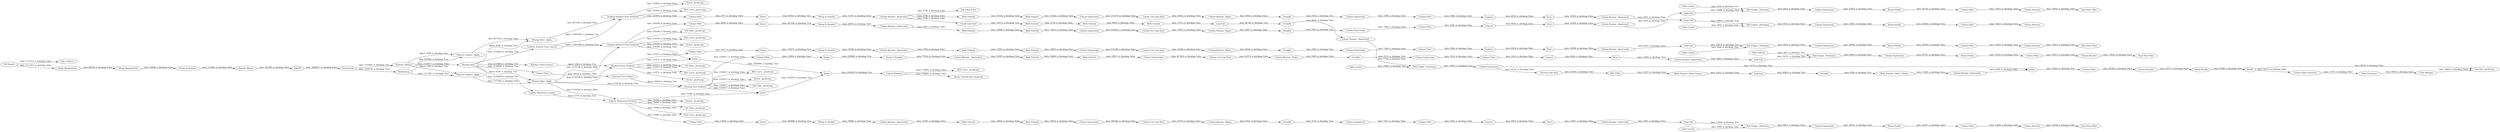 digraph {
	"3968691243549040416_674" [label=SMOTE]
	"2426316510590173305_405" [label="Column Rename _deprecated_"]
	"-6954902035576601345_410" [label="Column Rename _Regex_"]
	"3968691243549040416_624" [label="Top k Row Filter"]
	"3968691243549040416_671" [label="Numeric Outliers _Apply_"]
	"3968691243549040416_633" [label="ROC Curve _JavaScript_"]
	"-426908263849462085_549" [label="Table Creator"]
	"3968691243549040416_637" [label="ROC Curve _JavaScript_"]
	"-8084618286348614754_564" [label="Math Formula"]
	"-6954902035576601345_399" [label="String To Number"]
	"-426908263849462085_528" [label=Unpivot]
	"3968691243549040416_684" [label="Gradient Boosted Trees Predictor"]
	"-2286931565171719757_372" [label=Sorter]
	"2426316510590173305_410" [label="Column Rename _Regex_"]
	"2426316510590173305_402" [label="Column Filter"]
	"-4428414208939214818_371" [label="Column Filter"]
	"-4428414208939214818_397" [label=GroupBy]
	"3968691243549040416_655" [label="Data Explorer"]
	"3968691243549040416_618" [label="Logistic Regression Predictor"]
	"-8084618286348614754_567" [label="Math Formula"]
	"-4428414208939214818_403" [label=Pivot]
	"2426316510590173305_416" [label="Round Double"]
	"-426908263849462085_541" [label="Column Expressions"]
	"-6954902035576601345_371" [label="Column Filter"]
	"-6954902035576601345_409" [label="Column List Loop Start"]
	"-8084618286348614754_566" [label="Column Expressions"]
	"-4428414208939214818_418" [label="Column Resorter"]
	"3968691243549040416_11" [label=Joiner]
	"-4428414208939214818_385" [label="Rule Engine _Dictionary_"]
	"-426908263849462085_539" [label="Column Filter"]
	"-8084618286348614754_587" [label="Round Double"]
	"-6954902035576601345_396" [label="Column Expressions"]
	"-426908263849462085_538" [label="Loop End"]
	"3968691243549040416_682" [label="Numeric Binner"]
	"-2286931565171719757_384" [label="Table Creator"]
	"2426316510590173305_376" [label="Column Rename _deprecated_"]
	"-2286931565171719757_404" [label=Unpivot]
	"-4428414208939214818_405" [label="Column Rename _deprecated_"]
	"2426316510590173305_384" [label="Table Creator"]
	"2426316510590173305_403" [label=Pivot]
	"3968691243549040416_652" [label="Scorer _JavaScript_"]
	"-4428414208939214818_416" [label="Round Double"]
	"3968691243549040416_417" [label="Top k Row Filter"]
	"-8084618286348614754_570" [label="Table Creator"]
	"-2129310287852187201_520" [label="Math Formula"]
	"4122026754565377126_520" [label="Math Formula"]
	"-426908263849462085_536" [label="Column Filter"]
	"-426908263849462085_535" [label="Column Expressions"]
	"-2286931565171719757_410" [label="Column Rename _Regex_"]
	"-2129310287852187201_519" [label="Math Formula"]
	"-4428414208939214818_399" [label="String To Number"]
	"2426316510590173305_372" [label=Sorter]
	"3968691243549040416_589" [label="Line Plot _JavaScript_"]
	"-426908263849462085_545" [label="String To Number"]
	"3968691243549040416_676" [label="Scorer _JavaScript_"]
	"2426316510590173305_396" [label="Column Expressions"]
	"2426316510590173305_409" [label="Column List Loop Start"]
	"3968691243549040416_641" [label="Logistic Regression Learner"]
	"3968691243549040416_665" [label="Missing Value"]
	"-4428414208939214818_410" [label="Column Rename _Regex_"]
	"3968691243549040416_677" [label="ROC Curve _JavaScript_"]
	"-4428414208939214818_372" [label=Sorter]
	"-426908263849462085_542" [label="Rule Engine _Dictionary_"]
	"3968691243549040416_4" [label="Lift Chart _JavaScript_"]
	"2426316510590173305_418" [label="Column Resorter"]
	"3968691243549040416_681" [label="String To Number"]
	"-2286931565171719757_401" [label="Column Expressions"]
	"5535147635054956897_590" [label="Color Manager"]
	"-2286931565171719757_419" [label="Column Filter"]
	"-426908263849462085_529" [label="Column Expressions"]
	"3968691243549040416_625" [label="Lift Chart _JavaScript_"]
	"3968691243549040416_657" [label=Partitioning]
	"3968691243549040416_683" [label="Column Filter"]
	"-2286931565171719757_415" [label="Column Expressions"]
	"-7643806241417327042_520" [label="Math Formula"]
	"-2286931565171719757_405" [label="Column Rename _deprecated_"]
	"-8084618286348614754_569" [label="Column Rename _deprecated_"]
	"-426908263849462085_540" [label="Column List Loop Start"]
	"-8084618286348614754_582" [label=Joiner]
	"-8084618286348614754_585" [label="Column Resorter"]
	"-426908263849462085_544" [label="Column Rename _deprecated_"]
	"-4428414208939214818_402" [label="Column Filter"]
	"3968691243549040416_6" [label="ROC Curve _JavaScript_"]
	"-2286931565171719757_409" [label="Column List Loop Start"]
	"-8084618286348614754_577" [label="Loop End"]
	"-4428414208939214818_401" [label="Column Expressions"]
	"4122026754565377126_519" [label="Math Formula"]
	"-8084618286348614754_573" [label="Math Formula"]
	"-3336717012384494778_519" [label="Math Formula"]
	"-8084618286348614754_584" [label="Column Filter"]
	"-8084618286348614754_580" [label=GroupBy]
	"-4428414208939214818_419" [label="Column Filter"]
	"3968691243549040416_668" [label="ROC Curve _JavaScript_"]
	"3968691243549040416_670" [label="Numeric Outliers"]
	"-6954902035576601345_405" [label="Column Rename _deprecated_"]
	"-2286931565171719757_414" [label="Loop End"]
	"3968691243549040416_667" [label="Missing Value _Apply_"]
	"3968691243549040416_643" [label="Random Forest Learner"]
	"3968691243549040416_14" [label="Column Renamer"]
	"-6954902035576601345_376" [label="Column Rename _deprecated_"]
	"5535147635054956897_592" [label="Table Transposer"]
	"-2286931565171719757_403" [label=Pivot]
	"-426908263849462085_548" [label=Sorter]
	"-4428414208939214818_404" [label=Unpivot]
	"-426908263849462085_537" [label=Pivot]
	"3968691243549040416_680" [label="String Manipulation"]
	"-4428414208939214818_376" [label="Column Rename _deprecated_"]
	"-4099023429171221933_519" [label="Math Formula"]
	"-6954902035576601345_404" [label=Unpivot]
	"-426908263849462085_547" [label="Column Filter"]
	"2426316510590173305_419" [label="Column Filter"]
	"2426316510590173305_399" [label="String To Number"]
	"3968691243549040416_679" [label="String Manipulation"]
	"-2286931565171719757_371" [label="Column Filter"]
	"-4099023429171221933_520" [label="Math Formula"]
	"-4428414208939214818_384" [label="Table Creator"]
	"2426316510590173305_401" [label="Column Expressions"]
	"2426316510590173305_414" [label="Loop End"]
	"3968691243549040416_630" [label="Top k Row Filter"]
	"3968691243549040416_642" [label="Decision Tree Learner"]
	"-6954902035576601345_415" [label="Column Expressions"]
	"3968691243549040416_1" [label="CSV Reader"]
	"2426316510590173305_385" [label="Rule Engine _Dictionary_"]
	"-426908263849462085_533" [label="Column Resorter"]
	"-6954902035576601345_419" [label="Column Filter"]
	"3968691243549040416_620" [label="Random Forest Predictor"]
	"-6954902035576601345_384" [label="Table Creator"]
	"-6954902035576601345_403" [label=Pivot]
	"3968691243549040416_651" [label="Scorer _JavaScript_"]
	"3968691243549040416_10" [label=Joiner]
	"-2286931565171719757_397" [label=GroupBy]
	"3968691243549040416_666" [label="Missing Value _Apply_"]
	"3968691243549040416_532" [label="Top k Row Filter"]
	"-2286931565171719757_399" [label="String To Number"]
	"-8084618286348614754_576" [label="Row Filter"]
	"-8084618286348614754_579" [label="Math Formula _Multi Column_"]
	"3968691243549040416_654" [label="Scorer _JavaScript_"]
	"2426316510590173305_397" [label=GroupBy]
	"3968691243549040416_634" [label="Decision Tree Predictor"]
	"-6954902035576601345_414" [label="Loop End"]
	"3968691243549040416_12" [label=Joiner]
	"3968691243549040416_672" [label="Numeric Outliers _Apply_"]
	"-8084618286348614754_563" [label="Loop End"]
	"-426908263849462085_543" [label=GroupBy]
	"-6954902035576601345_418" [label="Column Resorter"]
	"3968691243549040416_653" [label="Scorer _JavaScript_"]
	"-2286931565171719757_402" [label="Column Filter"]
	"-8084618286348614754_571" [label="Rule Engine _Dictionary_"]
	"2426316510590173305_415" [label="Column Expressions"]
	"-6954902035576601345_416" [label="Round Double"]
	"3968691243549040416_588" [label=RowID]
	"-2286931565171719757_416" [label="Round Double"]
	"3968691243549040416_631" [label="Lift Chart _JavaScript_"]
	"3968691243549040416_658" [label=Partitioning]
	"-6954902035576601345_385" [label="Rule Engine _Dictionary_"]
	"2426316510590173305_404" [label=Unpivot]
	"3968691243549040416_621" [label="Gradient Boosted Trees Predictor"]
	"-3336717012384494778_520" [label="Math Formula"]
	"-4428414208939214818_396" [label="Column Expressions"]
	"-8084618286348614754_581" [label="Column Rename _deprecated_"]
	"2426316510590173305_371" [label="Column Filter"]
	"3968691243549040416_595" [label="Binary Classification Inspector"]
	"3968691243549040416_627" [label="ROC Curve _JavaScript_"]
	"-2286931565171719757_376" [label="Column Rename _deprecated_"]
	"3968691243549040416_635" [label="Lift Chart _JavaScript_"]
	"5535147635054956897_591" [label="Column Name Extractor"]
	"3968691243549040416_644" [label="Gradient Boosted Trees Learner"]
	"-426908263849462085_531" [label="Column Rename _deprecated_"]
	"-4428414208939214818_409" [label="Column List Loop Start"]
	"-7643806241417327042_519" [label="Math Formula"]
	"-8084618286348614754_562" [label="Chunk Loop Start"]
	"-426908263849462085_530" [label="Round Double"]
	"3968691243549040416_636" [label="Top k Row Filter"]
	"-4428414208939214818_415" [label="Column Expressions"]
	"-2286931565171719757_396" [label="Column Expressions"]
	"-6954902035576601345_397" [label=GroupBy]
	"-8084618286348614754_586" [label="Math Formula _Multi Column_"]
	"-6954902035576601345_402" [label="Column Filter"]
	"-426908263849462085_546" [label="Column Rename _Regex_"]
	"-6954902035576601345_372" [label=Sorter]
	"-6954902035576601345_401" [label="Column Expressions"]
	"-4428414208939214818_414" [label="Loop End"]
	"-8084618286348614754_568" [label=GroupBy]
	"-2286931565171719757_385" [label="Rule Engine _Dictionary_"]
	"-2286931565171719757_418" [label="Column Resorter"]
	"-8084618286348614754_575" [label="Interval Loop Start"]
	"3968691243549040416_642" -> "3968691243549040416_634" [label="object: 55916; is_blocking: True"]
	"-4428414208939214818_405" -> "-4428414208939214818_414" [label="data: 5665; is_blocking: False"]
	"3968691243549040416_644" -> "3968691243549040416_684" [label="object: 12451465; is_blocking: True"]
	"2426316510590173305_416" -> "2426316510590173305_419" [label="data: 18347; is_blocking: False"]
	"-8084618286348614754_568" -> "-8084618286348614754_569" [label="data: 6625; is_blocking: True"]
	"-8084618286348614754_571" -> "-8084618286348614754_566" [label="data: 14857; is_blocking: False"]
	"-2286931565171719757_410" -> "-2286931565171719757_397" [label="data: 9497; is_blocking: False"]
	"-426908263849462085_549" -> "-426908263849462085_542" [label="data: 3950; is_blocking: True"]
	"2426316510590173305_409" -> "2426316510590173305_410" [label="data: 10375; is_blocking: False"]
	"-6954902035576601345_405" -> "-6954902035576601345_414" [label="data: 5655; is_blocking: False"]
	"3968691243549040416_665" -> "3968691243549040416_644" [label="data: 2129484; is_blocking: True"]
	"-4428414208939214818_419" -> "-4428414208939214818_418" [label="data: 15837; is_blocking: False"]
	"-6954902035576601345_401" -> "-6954902035576601345_402" [label="data: 7398; is_blocking: False"]
	"-2286931565171719757_409" -> "-2286931565171719757_410" [label="data: 10507; is_blocking: False"]
	"3968691243549040416_620" -> "3968691243549040416_10" [label="data: 115571; is_blocking: False"]
	"3968691243549040416_644" -> "3968691243549040416_621" [label="object: 12451465; is_blocking: True"]
	"-2286931565171719757_372" -> "-2286931565171719757_399" [label="data: 261109; is_blocking: True"]
	"-426908263849462085_530" -> "-426908263849462085_539" [label="data: 20004; is_blocking: False"]
	"-6954902035576601345_396" -> "-6954902035576601345_409" [label="data: 431396; is_blocking: False"]
	"-4428414208939214818_415" -> "-4428414208939214818_416" [label="data: 20701; is_blocking: False"]
	"3968691243549040416_670" -> "3968691243549040416_671" [label="object: 1598; is_blocking: True"]
	"3968691243549040416_634" -> "3968691243549040416_11" [label="data: 1193617; is_blocking: False"]
	"2426316510590173305_402" -> "2426316510590173305_404" [label="data: 5292; is_blocking: False"]
	"-4428414208939214818_409" -> "-4428414208939214818_410" [label="data: 10375; is_blocking: False"]
	"3968691243549040416_643" -> "3968691243549040416_620" [label="object: 2945; is_blocking: True"]
	"-2286931565171719757_376" -> "4122026754565377126_519" [label="data: 5801; is_blocking: False"]
	"2426316510590173305_396" -> "2426316510590173305_409" [label="data: 394344; is_blocking: False"]
	"-2286931565171719757_401" -> "-2286931565171719757_402" [label="data: 7398; is_blocking: False"]
	"-426908263849462085_528" -> "-426908263849462085_537" [label="data: 6938; is_blocking: False"]
	"3968691243549040416_620" -> "3968691243549040416_625" [label="data: 115571; is_blocking: False"]
	"2426316510590173305_415" -> "2426316510590173305_416" [label="data: 18531; is_blocking: False"]
	"-4428414208939214818_371" -> "-4428414208939214818_372" [label="data: 12804; is_blocking: False"]
	"-8084618286348614754_587" -> "3968691243549040416_588" [label="data: 21969; is_blocking: False"]
	"-4428414208939214818_410" -> "-4428414208939214818_397" [label="data: 9365; is_blocking: False"]
	"2426316510590173305_403" -> "2426316510590173305_405" [label="data: 12987; is_blocking: False"]
	"-8084618286348614754_569" -> "-8084618286348614754_571" [label="data: 5728; is_blocking: False"]
	"3968691243549040416_657" -> "3968691243549040416_670" [label="data: 2130262; is_blocking: True"]
	"-4428414208939214818_384" -> "-4428414208939214818_385" [label="data: 3927; is_blocking: True"]
	"-6954902035576601345_404" -> "-6954902035576601345_403" [label="data: 6924; is_blocking: False"]
	"-426908263849462085_536" -> "-426908263849462085_528" [label="data: 5286; is_blocking: False"]
	"3968691243549040416_681" -> "3968691243549040416_682" [label="data: 131893; is_blocking: False"]
	"3968691243549040416_621" -> "3968691243549040416_10" [label="data: 274109; is_blocking: False"]
	"4122026754565377126_519" -> "4122026754565377126_520" [label="data: 13668; is_blocking: False"]
	"-4428414208939214818_401" -> "-4428414208939214818_402" [label="data: 7410; is_blocking: False"]
	"3968691243549040416_683" -> "3968691243549040416_642" [label="data: 39418; is_blocking: False"]
	"3968691243549040416_684" -> "3968691243549040416_676" [label="data: 125092; is_blocking: False"]
	"2426316510590173305_405" -> "2426316510590173305_414" [label="data: 5667; is_blocking: False"]
	"-426908263849462085_538" -> "-426908263849462085_542" [label="data: 16695; is_blocking: True"]
	"-8084618286348614754_563" -> "-8084618286348614754_568" [label="data: 98746; is_blocking: True"]
	"-8084618286348614754_575" -> "-8084618286348614754_576" [label="data: 14266; is_blocking: False"]
	"-4428414208939214818_385" -> "-4428414208939214818_415" [label="data: 9464; is_blocking: False"]
	"-4428414208939214818_372" -> "-4428414208939214818_399" [label="data: 239088; is_blocking: True"]
	"-2286931565171719757_402" -> "-2286931565171719757_404" [label="data: 5286; is_blocking: False"]
	"4122026754565377126_520" -> "-2286931565171719757_396" [label="data: 15423; is_blocking: False"]
	"-2286931565171719757_416" -> "-2286931565171719757_419" [label="data: 20156; is_blocking: False"]
	"3968691243549040416_11" -> "3968691243549040416_12" [label="data: 1530937; is_blocking: True"]
	"-426908263849462085_539" -> "-426908263849462085_533" [label="data: 15823; is_blocking: False"]
	"-4428414208939214818_414" -> "-4428414208939214818_385" [label="data: 16111; is_blocking: True"]
	"3968691243549040416_665" -> "3968691243549040416_666" [label="object: 4526; is_blocking: True"]
	"3968691243549040416_588" -> "3968691243549040416_589" [label="data: 20515; is_blocking: False"]
	"-8084618286348614754_573" -> "-8084618286348614754_563" [label="data: 11271; is_blocking: False"]
	"-8084618286348614754_566" -> "-8084618286348614754_575" [label="data: 16155; is_blocking: False"]
	"-8084618286348614754_570" -> "-8084618286348614754_571" [label="data: 16962; is_blocking: True"]
	"-4099023429171221933_520" -> "-4428414208939214818_396" [label="data: 19913; is_blocking: False"]
	"-4428414208939214818_403" -> "-4428414208939214818_405" [label="data: 12983; is_blocking: False"]
	"-2286931565171719757_414" -> "-2286931565171719757_385" [label="data: 16988; is_blocking: True"]
	"3968691243549040416_666" -> "3968691243549040416_634" [label="data: 1116728; is_blocking: False"]
	"3968691243549040416_665" -> "3968691243549040416_683" [label="data: 2129484; is_blocking: True"]
	"3968691243549040416_634" -> "3968691243549040416_633" [label="data: 1193617; is_blocking: False"]
	"-6954902035576601345_399" -> "-6954902035576601345_376" [label="data: 31048; is_blocking: False"]
	"3968691243549040416_621" -> "3968691243549040416_651" [label="data: 274109; is_blocking: False"]
	"-3336717012384494778_519" -> "-3336717012384494778_520" [label="data: 18650; is_blocking: False"]
	"-426908263849462085_548" -> "-426908263849462085_545" [label="data: 95053; is_blocking: True"]
	"-8084618286348614754_577" -> "-8084618286348614754_580" [label="data: 46403; is_blocking: True"]
	"-2286931565171719757_384" -> "-2286931565171719757_385" [label="data: 3928; is_blocking: True"]
	"-426908263849462085_546" -> "-426908263849462085_543" [label="data: 9492; is_blocking: False"]
	"-8084618286348614754_586" -> "-8084618286348614754_581" [label="data: 11428; is_blocking: False"]
	"-4428414208939214818_397" -> "-4428414208939214818_401" [label="data: 5371; is_blocking: True"]
	"-2129310287852187201_520" -> "-6954902035576601345_396" [label="data: 14907; is_blocking: False"]
	"-4428414208939214818_402" -> "-4428414208939214818_404" [label="data: 5291; is_blocking: False"]
	"-6954902035576601345_397" -> "-6954902035576601345_401" [label="data: 5363; is_blocking: True"]
	"2426316510590173305_371" -> "2426316510590173305_372" [label="data: 12804; is_blocking: False"]
	"-6954902035576601345_372" -> "-6954902035576601345_399" [label="data: 135071; is_blocking: True"]
	"-8084618286348614754_582" -> "-8084618286348614754_584" [label="data: 24362; is_blocking: True"]
	"-2286931565171719757_399" -> "-2286931565171719757_376" [label="data: 30879; is_blocking: False"]
	"-6954902035576601345_415" -> "-6954902035576601345_416" [label="data: 24008; is_blocking: False"]
	"-2129310287852187201_519" -> "-2129310287852187201_520" [label="data: 13593; is_blocking: False"]
	"3968691243549040416_666" -> "3968691243549040416_620" [label="data: 1116728; is_blocking: False"]
	"-6954902035576601345_414" -> "-6954902035576601345_385" [label="data: 16973; is_blocking: True"]
	"-6954902035576601345_410" -> "-6954902035576601345_397" [label="data: 9434; is_blocking: False"]
	"2426316510590173305_397" -> "2426316510590173305_401" [label="data: 5373; is_blocking: True"]
	"-426908263849462085_543" -> "-426908263849462085_535" [label="data: 5362; is_blocking: True"]
	"3968691243549040416_14" -> "3968691243549040416_595" [label="data: 176483; is_blocking: False"]
	"-8084618286348614754_567" -> "-8084618286348614754_573" [label="data: 9993; is_blocking: False"]
	"-8084618286348614754_564" -> "-8084618286348614754_567" [label="data: 8710; is_blocking: False"]
	"3968691243549040416_618" -> "2426316510590173305_371" [label="data: 70280; is_blocking: False"]
	"3968691243549040416_1" -> "3968691243549040416_655" [label="data: 1711353; is_blocking: False"]
	"3968691243549040416_618" -> "3968691243549040416_635" [label="data: 70280; is_blocking: False"]
	"3968691243549040416_620" -> "3968691243549040416_652" [label="data: 115571; is_blocking: False"]
	"3968691243549040416_684" -> "-426908263849462085_547" [label="data: 125092; is_blocking: False"]
	"3968691243549040416_665" -> "3968691243549040416_643" [label="data: 2129484; is_blocking: True"]
	"3968691243549040416_679" -> "3968691243549040416_680" [label="data: 89478; is_blocking: False"]
	"-426908263849462085_541" -> "-426908263849462085_540" [label="data: 231579; is_blocking: False"]
	"-2286931565171719757_396" -> "-2286931565171719757_409" [label="data: 410591; is_blocking: False"]
	"3968691243549040416_620" -> "-6954902035576601345_371" [label="data: 115571; is_blocking: False"]
	"-4428414208939214818_396" -> "-4428414208939214818_409" [label="data: 417263; is_blocking: False"]
	"-426908263849462085_529" -> "-426908263849462085_530" [label="data: 23053; is_blocking: False"]
	"-4099023429171221933_519" -> "-4099023429171221933_520" [label="data: 18649; is_blocking: False"]
	"2426316510590173305_414" -> "2426316510590173305_385" [label="data: 15364; is_blocking: True"]
	"-426908263849462085_544" -> "3968691243549040416_532" [label="data: 5798; is_blocking: False"]
	"-8084618286348614754_585" -> "-8084618286348614754_587" [label="data: 20377; is_blocking: False"]
	"-6954902035576601345_376" -> "-2129310287852187201_519" [label="data: 5768; is_blocking: False"]
	"-3336717012384494778_520" -> "2426316510590173305_396" [label="data: 19910; is_blocking: False"]
	"-2286931565171719757_404" -> "-2286931565171719757_403" [label="data: 6924; is_blocking: False"]
	"3968691243549040416_674" -> "3968691243549040416_657" [label="data: 3444657; is_blocking: False"]
	"-4428414208939214818_404" -> "-4428414208939214818_403" [label="data: 6942; is_blocking: False"]
	"3968691243549040416_634" -> "3968691243549040416_631" [label="data: 1193617; is_blocking: False"]
	"5535147635054956897_591" -> "5535147635054956897_592" [label="data: 11707; is_blocking: False"]
	"3968691243549040416_665" -> "3968691243549040416_667" [label="object: 4526; is_blocking: True"]
	"-2286931565171719757_397" -> "-2286931565171719757_401" [label="data: 5363; is_blocking: True"]
	"3968691243549040416_1" -> "3968691243549040416_679" [label="data: 1711353; is_blocking: False"]
	"3968691243549040416_665" -> "3968691243549040416_641" [label="data: 2129484; is_blocking: True"]
	"-6954902035576601345_385" -> "-6954902035576601345_415" [label="data: 9454; is_blocking: False"]
	"-426908263849462085_531" -> "-426908263849462085_538" [label="data: 5655; is_blocking: False"]
	"3968691243549040416_620" -> "3968691243549040416_627" [label="data: 115571; is_blocking: False"]
	"2426316510590173305_384" -> "2426316510590173305_385" [label="data: 3929; is_blocking: True"]
	"-426908263849462085_540" -> "-426908263849462085_546" [label="data: 10502; is_blocking: False"]
	"3968691243549040416_14" -> "3968691243549040416_668" [label="data: 176483; is_blocking: False"]
	"3968691243549040416_658" -> "3968691243549040416_672" [label="data: 407640; is_blocking: True"]
	"-8084618286348614754_584" -> "-8084618286348614754_585" [label="data: 20380; is_blocking: False"]
	"-6954902035576601345_403" -> "-6954902035576601345_405" [label="data: 12958; is_blocking: False"]
	"3968691243549040416_618" -> "3968691243549040416_637" [label="data: 70280; is_blocking: False"]
	"2426316510590173305_399" -> "2426316510590173305_376" [label="data: 76848; is_blocking: False"]
	"3968691243549040416_621" -> "3968691243549040416_6" [label="data: 274109; is_blocking: False"]
	"3968691243549040416_634" -> "-4428414208939214818_371" [label="data: 1193617; is_blocking: False"]
	"5535147635054956897_592" -> "5535147635054956897_590" [label="data: 6005; is_blocking: False"]
	"-8084618286348614754_580" -> "-8084618286348614754_586" [label="data: 8168; is_blocking: True"]
	"3968691243549040416_667" -> "3968691243549040416_684" [label="data: 407356; is_blocking: False"]
	"-426908263849462085_542" -> "-426908263849462085_529" [label="data: 9455; is_blocking: False"]
	"3968691243549040416_684" -> "3968691243549040416_677" [label="data: 125092; is_blocking: False"]
	"-6954902035576601345_371" -> "-6954902035576601345_372" [label="data: 6767; is_blocking: False"]
	"3968691243549040416_12" -> "3968691243549040416_14" [label="data: 2410435; is_blocking: True"]
	"3968691243549040416_666" -> "3968691243549040416_618" [label="data: 1116728; is_blocking: False"]
	"-7643806241417327042_520" -> "-426908263849462085_541" [label="data: 11624; is_blocking: False"]
	"2426316510590173305_404" -> "2426316510590173305_403" [label="data: 6943; is_blocking: False"]
	"-426908263849462085_544" -> "-8084618286348614754_562" [label="data: 5798; is_blocking: False"]
	"-6954902035576601345_418" -> "3968691243549040416_624" [label="data: 15821; is_blocking: False"]
	"2426316510590173305_418" -> "3968691243549040416_636" [label="data: 15838; is_blocking: False"]
	"3968691243549040416_618" -> "3968691243549040416_654" [label="data: 70280; is_blocking: False"]
	"3968691243549040416_671" -> "3968691243549040416_666" [label="data: 1117548; is_blocking: False"]
	"2426316510590173305_401" -> "2426316510590173305_402" [label="data: 7412; is_blocking: False"]
	"3968691243549040416_658" -> "3968691243549040416_671" [label="data: 1117361; is_blocking: True"]
	"3968691243549040416_666" -> "3968691243549040416_621" [label="data: 1116728; is_blocking: False"]
	"3968691243549040416_10" -> "3968691243549040416_12" [label="data: 1810009; is_blocking: True"]
	"-2286931565171719757_385" -> "-2286931565171719757_415" [label="data: 9454; is_blocking: False"]
	"-2286931565171719757_415" -> "-2286931565171719757_416" [label="data: 23876; is_blocking: False"]
	"-2286931565171719757_418" -> "3968691243549040416_417" [label="data: 15814; is_blocking: False"]
	"-4428414208939214818_399" -> "-4428414208939214818_376" [label="data: 77032; is_blocking: False"]
	"3968691243549040416_670" -> "3968691243549040416_672" [label="object: 1598; is_blocking: True"]
	"3968691243549040416_588" -> "5535147635054956897_591" [label="data: 20515; is_blocking: False"]
	"3968691243549040416_657" -> "3968691243549040416_658" [label="data: 1459256; is_blocking: True"]
	"-426908263849462085_537" -> "-426908263849462085_531" [label="data: 12959; is_blocking: False"]
	"-2286931565171719757_419" -> "-2286931565171719757_418" [label="data: 15815; is_blocking: False"]
	"3968691243549040416_621" -> "3968691243549040416_4" [label="data: 274109; is_blocking: False"]
	"3968691243549040416_634" -> "3968691243549040416_653" [label="data: 1193617; is_blocking: False"]
	"-8084618286348614754_576" -> "-8084618286348614754_579" [label="data: 15357; is_blocking: False"]
	"-8084618286348614754_579" -> "-8084618286348614754_577" [label="data: 22631; is_blocking: False"]
	"-6954902035576601345_402" -> "-6954902035576601345_404" [label="data: 5286; is_blocking: False"]
	"2426316510590173305_419" -> "2426316510590173305_418" [label="data: 15839; is_blocking: False"]
	"-7643806241417327042_519" -> "-7643806241417327042_520" [label="data: 10324; is_blocking: False"]
	"-426908263849462085_535" -> "-426908263849462085_536" [label="data: 7399; is_blocking: False"]
	"3968691243549040416_670" -> "3968691243549040416_665" [label="data: 2130477; is_blocking: False"]
	"-426908263849462085_545" -> "-426908263849462085_544" [label="data: 11581; is_blocking: False"]
	"3968691243549040416_680" -> "3968691243549040416_681" [label="data: 92998; is_blocking: False"]
	"-2286931565171719757_371" -> "-2286931565171719757_372" [label="data: 6800; is_blocking: False"]
	"-4428414208939214818_418" -> "3968691243549040416_630" [label="data: 15836; is_blocking: False"]
	"2426316510590173305_410" -> "2426316510590173305_397" [label="data: 9365; is_blocking: False"]
	"3968691243549040416_682" -> "3968691243549040416_674" [label="data: 101348; is_blocking: False"]
	"3968691243549040416_672" -> "3968691243549040416_667" [label="data: 407518; is_blocking: False"]
	"-6954902035576601345_416" -> "-6954902035576601345_419" [label="data: 20939; is_blocking: False"]
	"-6954902035576601345_384" -> "-6954902035576601345_385" [label="data: 3928; is_blocking: True"]
	"-6954902035576601345_409" -> "-6954902035576601345_410" [label="data: 10444; is_blocking: False"]
	"-6954902035576601345_419" -> "-6954902035576601345_418" [label="data: 15822; is_blocking: False"]
	"-8084618286348614754_566" -> "-8084618286348614754_582" [label="data: 16155; is_blocking: False"]
	"-2286931565171719757_403" -> "-2286931565171719757_405" [label="data: 12959; is_blocking: False"]
	"-2286931565171719757_405" -> "-2286931565171719757_414" [label="data: 5655; is_blocking: False"]
	"5535147635054956897_590" -> "3968691243549040416_589" [label="data: 10402; is_blocking: False"]
	"-426908263849462085_544" -> "-7643806241417327042_519" [label="data: 5798; is_blocking: False"]
	"-426908263849462085_547" -> "-426908263849462085_548" [label="data: 6797; is_blocking: False"]
	"-8084618286348614754_581" -> "-8084618286348614754_582" [label="data: 9299; is_blocking: False"]
	"-8084618286348614754_562" -> "-8084618286348614754_564" [label="data: 10575; is_blocking: True"]
	"-4428414208939214818_416" -> "-4428414208939214818_419" [label="data: 19529; is_blocking: False"]
	"-4428414208939214818_376" -> "-4099023429171221933_519" [label="data: 10387; is_blocking: False"]
	"2426316510590173305_385" -> "2426316510590173305_415" [label="data: 9467; is_blocking: False"]
	"2426316510590173305_372" -> "2426316510590173305_399" [label="data: 209498; is_blocking: True"]
	"3968691243549040416_618" -> "3968691243549040416_11" [label="data: 70280; is_blocking: False"]
	"2426316510590173305_376" -> "-3336717012384494778_519" [label="data: 10387; is_blocking: False"]
	"3968691243549040416_641" -> "3968691243549040416_618" [label="object: 5770; is_blocking: True"]
	"3968691243549040416_621" -> "-2286931565171719757_371" [label="data: 274109; is_blocking: False"]
	rankdir=LR
}
